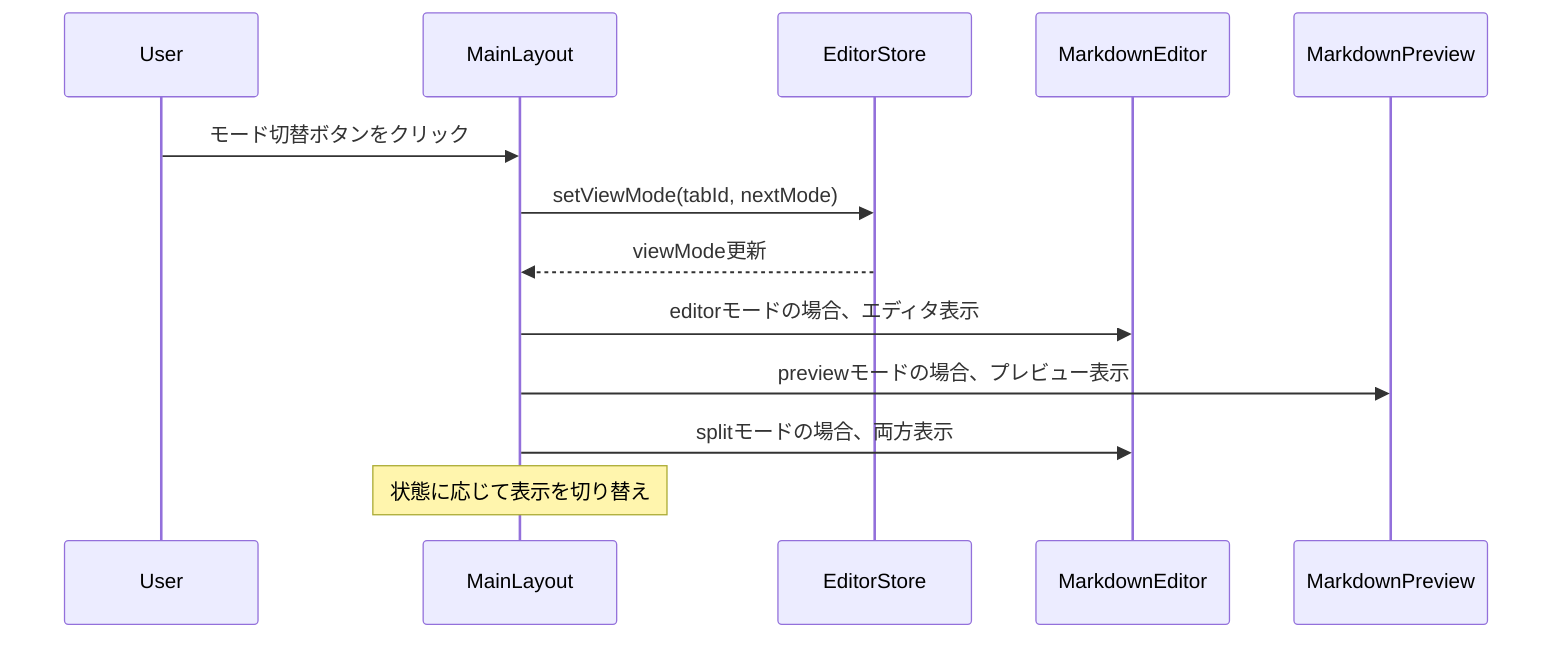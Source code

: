 sequenceDiagram
    participant User
    participant MainLayout
    participant EditorStore
    participant MarkdownEditor
    participant MarkdownPreview
    User->>MainLayout: モード切替ボタンをクリック
    MainLayout->>EditorStore: setViewMode(tabId, nextMode)
    EditorStore-->>MainLayout: viewMode更新
    MainLayout->>MarkdownEditor: editorモードの場合、エディタ表示
    MainLayout->>MarkdownPreview: previewモードの場合、プレビュー表示
    MainLayout->>MarkdownEditor: splitモードの場合、両方表示
    Note over MainLayout: 状態に応じて表示を切り替え